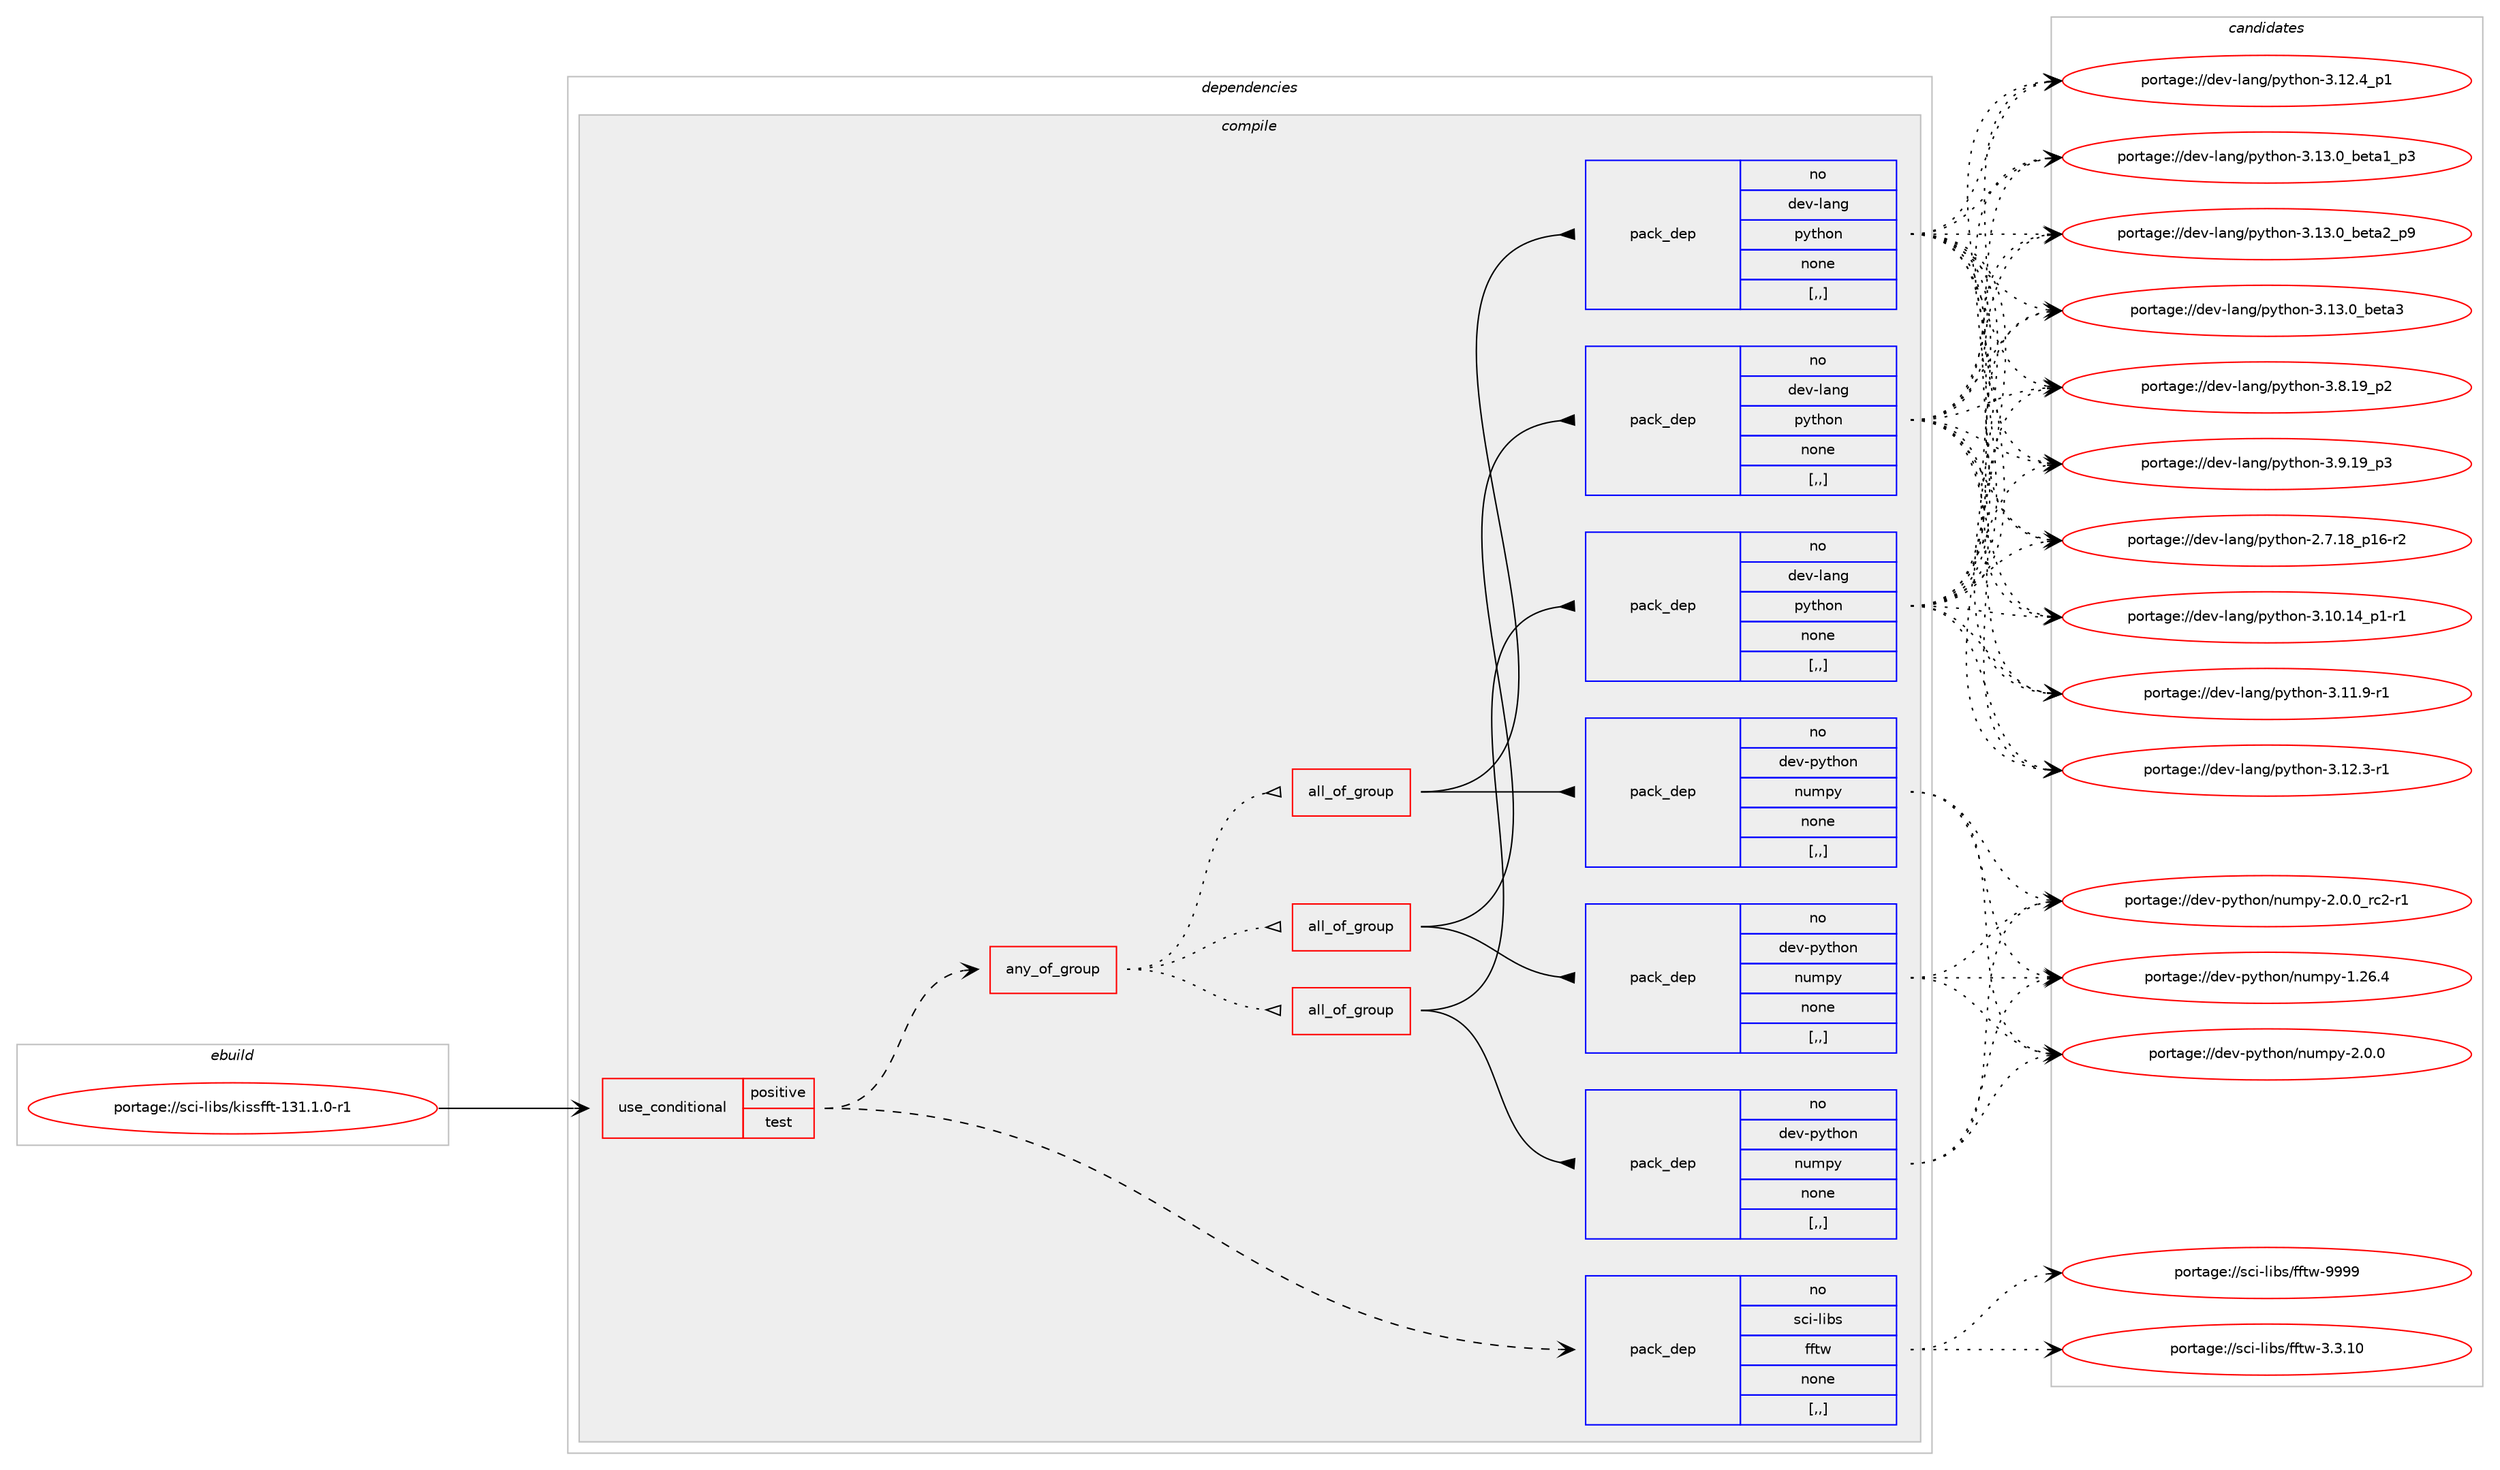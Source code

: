 digraph prolog {

# *************
# Graph options
# *************

newrank=true;
concentrate=true;
compound=true;
graph [rankdir=LR,fontname=Helvetica,fontsize=10,ranksep=1.5];#, ranksep=2.5, nodesep=0.2];
edge  [arrowhead=vee];
node  [fontname=Helvetica,fontsize=10];

# **********
# The ebuild
# **********

subgraph cluster_leftcol {
color=gray;
rank=same;
label=<<i>ebuild</i>>;
id [label="portage://sci-libs/kissfft-131.1.0-r1", color=red, width=4, href="../sci-libs/kissfft-131.1.0-r1.svg"];
}

# ****************
# The dependencies
# ****************

subgraph cluster_midcol {
color=gray;
label=<<i>dependencies</i>>;
subgraph cluster_compile {
fillcolor="#eeeeee";
style=filled;
label=<<i>compile</i>>;
subgraph cond103878 {
dependency393213 [label=<<TABLE BORDER="0" CELLBORDER="1" CELLSPACING="0" CELLPADDING="4"><TR><TD ROWSPAN="3" CELLPADDING="10">use_conditional</TD></TR><TR><TD>positive</TD></TR><TR><TD>test</TD></TR></TABLE>>, shape=none, color=red];
subgraph pack286538 {
dependency393214 [label=<<TABLE BORDER="0" CELLBORDER="1" CELLSPACING="0" CELLPADDING="4" WIDTH="220"><TR><TD ROWSPAN="6" CELLPADDING="30">pack_dep</TD></TR><TR><TD WIDTH="110">no</TD></TR><TR><TD>sci-libs</TD></TR><TR><TD>fftw</TD></TR><TR><TD>none</TD></TR><TR><TD>[,,]</TD></TR></TABLE>>, shape=none, color=blue];
}
dependency393213:e -> dependency393214:w [weight=20,style="dashed",arrowhead="vee"];
subgraph any2610 {
dependency393215 [label=<<TABLE BORDER="0" CELLBORDER="1" CELLSPACING="0" CELLPADDING="4"><TR><TD CELLPADDING="10">any_of_group</TD></TR></TABLE>>, shape=none, color=red];subgraph all190 {
dependency393216 [label=<<TABLE BORDER="0" CELLBORDER="1" CELLSPACING="0" CELLPADDING="4"><TR><TD CELLPADDING="10">all_of_group</TD></TR></TABLE>>, shape=none, color=red];subgraph pack286539 {
dependency393217 [label=<<TABLE BORDER="0" CELLBORDER="1" CELLSPACING="0" CELLPADDING="4" WIDTH="220"><TR><TD ROWSPAN="6" CELLPADDING="30">pack_dep</TD></TR><TR><TD WIDTH="110">no</TD></TR><TR><TD>dev-lang</TD></TR><TR><TD>python</TD></TR><TR><TD>none</TD></TR><TR><TD>[,,]</TD></TR></TABLE>>, shape=none, color=blue];
}
dependency393216:e -> dependency393217:w [weight=20,style="solid",arrowhead="inv"];
subgraph pack286540 {
dependency393218 [label=<<TABLE BORDER="0" CELLBORDER="1" CELLSPACING="0" CELLPADDING="4" WIDTH="220"><TR><TD ROWSPAN="6" CELLPADDING="30">pack_dep</TD></TR><TR><TD WIDTH="110">no</TD></TR><TR><TD>dev-python</TD></TR><TR><TD>numpy</TD></TR><TR><TD>none</TD></TR><TR><TD>[,,]</TD></TR></TABLE>>, shape=none, color=blue];
}
dependency393216:e -> dependency393218:w [weight=20,style="solid",arrowhead="inv"];
}
dependency393215:e -> dependency393216:w [weight=20,style="dotted",arrowhead="oinv"];
subgraph all191 {
dependency393219 [label=<<TABLE BORDER="0" CELLBORDER="1" CELLSPACING="0" CELLPADDING="4"><TR><TD CELLPADDING="10">all_of_group</TD></TR></TABLE>>, shape=none, color=red];subgraph pack286541 {
dependency393220 [label=<<TABLE BORDER="0" CELLBORDER="1" CELLSPACING="0" CELLPADDING="4" WIDTH="220"><TR><TD ROWSPAN="6" CELLPADDING="30">pack_dep</TD></TR><TR><TD WIDTH="110">no</TD></TR><TR><TD>dev-lang</TD></TR><TR><TD>python</TD></TR><TR><TD>none</TD></TR><TR><TD>[,,]</TD></TR></TABLE>>, shape=none, color=blue];
}
dependency393219:e -> dependency393220:w [weight=20,style="solid",arrowhead="inv"];
subgraph pack286542 {
dependency393221 [label=<<TABLE BORDER="0" CELLBORDER="1" CELLSPACING="0" CELLPADDING="4" WIDTH="220"><TR><TD ROWSPAN="6" CELLPADDING="30">pack_dep</TD></TR><TR><TD WIDTH="110">no</TD></TR><TR><TD>dev-python</TD></TR><TR><TD>numpy</TD></TR><TR><TD>none</TD></TR><TR><TD>[,,]</TD></TR></TABLE>>, shape=none, color=blue];
}
dependency393219:e -> dependency393221:w [weight=20,style="solid",arrowhead="inv"];
}
dependency393215:e -> dependency393219:w [weight=20,style="dotted",arrowhead="oinv"];
subgraph all192 {
dependency393222 [label=<<TABLE BORDER="0" CELLBORDER="1" CELLSPACING="0" CELLPADDING="4"><TR><TD CELLPADDING="10">all_of_group</TD></TR></TABLE>>, shape=none, color=red];subgraph pack286543 {
dependency393223 [label=<<TABLE BORDER="0" CELLBORDER="1" CELLSPACING="0" CELLPADDING="4" WIDTH="220"><TR><TD ROWSPAN="6" CELLPADDING="30">pack_dep</TD></TR><TR><TD WIDTH="110">no</TD></TR><TR><TD>dev-lang</TD></TR><TR><TD>python</TD></TR><TR><TD>none</TD></TR><TR><TD>[,,]</TD></TR></TABLE>>, shape=none, color=blue];
}
dependency393222:e -> dependency393223:w [weight=20,style="solid",arrowhead="inv"];
subgraph pack286544 {
dependency393224 [label=<<TABLE BORDER="0" CELLBORDER="1" CELLSPACING="0" CELLPADDING="4" WIDTH="220"><TR><TD ROWSPAN="6" CELLPADDING="30">pack_dep</TD></TR><TR><TD WIDTH="110">no</TD></TR><TR><TD>dev-python</TD></TR><TR><TD>numpy</TD></TR><TR><TD>none</TD></TR><TR><TD>[,,]</TD></TR></TABLE>>, shape=none, color=blue];
}
dependency393222:e -> dependency393224:w [weight=20,style="solid",arrowhead="inv"];
}
dependency393215:e -> dependency393222:w [weight=20,style="dotted",arrowhead="oinv"];
}
dependency393213:e -> dependency393215:w [weight=20,style="dashed",arrowhead="vee"];
}
id:e -> dependency393213:w [weight=20,style="solid",arrowhead="vee"];
}
subgraph cluster_compileandrun {
fillcolor="#eeeeee";
style=filled;
label=<<i>compile and run</i>>;
}
subgraph cluster_run {
fillcolor="#eeeeee";
style=filled;
label=<<i>run</i>>;
}
}

# **************
# The candidates
# **************

subgraph cluster_choices {
rank=same;
color=gray;
label=<<i>candidates</i>>;

subgraph choice286538 {
color=black;
nodesep=1;
choice1159910545108105981154710210211611945514651464948 [label="portage://sci-libs/fftw-3.3.10", color=red, width=4,href="../sci-libs/fftw-3.3.10.svg"];
choice115991054510810598115471021021161194557575757 [label="portage://sci-libs/fftw-9999", color=red, width=4,href="../sci-libs/fftw-9999.svg"];
dependency393214:e -> choice1159910545108105981154710210211611945514651464948:w [style=dotted,weight="100"];
dependency393214:e -> choice115991054510810598115471021021161194557575757:w [style=dotted,weight="100"];
}
subgraph choice286539 {
color=black;
nodesep=1;
choice100101118451089711010347112121116104111110455046554649569511249544511450 [label="portage://dev-lang/python-2.7.18_p16-r2", color=red, width=4,href="../dev-lang/python-2.7.18_p16-r2.svg"];
choice100101118451089711010347112121116104111110455146494846495295112494511449 [label="portage://dev-lang/python-3.10.14_p1-r1", color=red, width=4,href="../dev-lang/python-3.10.14_p1-r1.svg"];
choice100101118451089711010347112121116104111110455146494946574511449 [label="portage://dev-lang/python-3.11.9-r1", color=red, width=4,href="../dev-lang/python-3.11.9-r1.svg"];
choice100101118451089711010347112121116104111110455146495046514511449 [label="portage://dev-lang/python-3.12.3-r1", color=red, width=4,href="../dev-lang/python-3.12.3-r1.svg"];
choice100101118451089711010347112121116104111110455146495046529511249 [label="portage://dev-lang/python-3.12.4_p1", color=red, width=4,href="../dev-lang/python-3.12.4_p1.svg"];
choice10010111845108971101034711212111610411111045514649514648959810111697499511251 [label="portage://dev-lang/python-3.13.0_beta1_p3", color=red, width=4,href="../dev-lang/python-3.13.0_beta1_p3.svg"];
choice10010111845108971101034711212111610411111045514649514648959810111697509511257 [label="portage://dev-lang/python-3.13.0_beta2_p9", color=red, width=4,href="../dev-lang/python-3.13.0_beta2_p9.svg"];
choice1001011184510897110103471121211161041111104551464951464895981011169751 [label="portage://dev-lang/python-3.13.0_beta3", color=red, width=4,href="../dev-lang/python-3.13.0_beta3.svg"];
choice100101118451089711010347112121116104111110455146564649579511250 [label="portage://dev-lang/python-3.8.19_p2", color=red, width=4,href="../dev-lang/python-3.8.19_p2.svg"];
choice100101118451089711010347112121116104111110455146574649579511251 [label="portage://dev-lang/python-3.9.19_p3", color=red, width=4,href="../dev-lang/python-3.9.19_p3.svg"];
dependency393217:e -> choice100101118451089711010347112121116104111110455046554649569511249544511450:w [style=dotted,weight="100"];
dependency393217:e -> choice100101118451089711010347112121116104111110455146494846495295112494511449:w [style=dotted,weight="100"];
dependency393217:e -> choice100101118451089711010347112121116104111110455146494946574511449:w [style=dotted,weight="100"];
dependency393217:e -> choice100101118451089711010347112121116104111110455146495046514511449:w [style=dotted,weight="100"];
dependency393217:e -> choice100101118451089711010347112121116104111110455146495046529511249:w [style=dotted,weight="100"];
dependency393217:e -> choice10010111845108971101034711212111610411111045514649514648959810111697499511251:w [style=dotted,weight="100"];
dependency393217:e -> choice10010111845108971101034711212111610411111045514649514648959810111697509511257:w [style=dotted,weight="100"];
dependency393217:e -> choice1001011184510897110103471121211161041111104551464951464895981011169751:w [style=dotted,weight="100"];
dependency393217:e -> choice100101118451089711010347112121116104111110455146564649579511250:w [style=dotted,weight="100"];
dependency393217:e -> choice100101118451089711010347112121116104111110455146574649579511251:w [style=dotted,weight="100"];
}
subgraph choice286540 {
color=black;
nodesep=1;
choice100101118451121211161041111104711011710911212145494650544652 [label="portage://dev-python/numpy-1.26.4", color=red, width=4,href="../dev-python/numpy-1.26.4.svg"];
choice1001011184511212111610411111047110117109112121455046484648 [label="portage://dev-python/numpy-2.0.0", color=red, width=4,href="../dev-python/numpy-2.0.0.svg"];
choice10010111845112121116104111110471101171091121214550464846489511499504511449 [label="portage://dev-python/numpy-2.0.0_rc2-r1", color=red, width=4,href="../dev-python/numpy-2.0.0_rc2-r1.svg"];
dependency393218:e -> choice100101118451121211161041111104711011710911212145494650544652:w [style=dotted,weight="100"];
dependency393218:e -> choice1001011184511212111610411111047110117109112121455046484648:w [style=dotted,weight="100"];
dependency393218:e -> choice10010111845112121116104111110471101171091121214550464846489511499504511449:w [style=dotted,weight="100"];
}
subgraph choice286541 {
color=black;
nodesep=1;
choice100101118451089711010347112121116104111110455046554649569511249544511450 [label="portage://dev-lang/python-2.7.18_p16-r2", color=red, width=4,href="../dev-lang/python-2.7.18_p16-r2.svg"];
choice100101118451089711010347112121116104111110455146494846495295112494511449 [label="portage://dev-lang/python-3.10.14_p1-r1", color=red, width=4,href="../dev-lang/python-3.10.14_p1-r1.svg"];
choice100101118451089711010347112121116104111110455146494946574511449 [label="portage://dev-lang/python-3.11.9-r1", color=red, width=4,href="../dev-lang/python-3.11.9-r1.svg"];
choice100101118451089711010347112121116104111110455146495046514511449 [label="portage://dev-lang/python-3.12.3-r1", color=red, width=4,href="../dev-lang/python-3.12.3-r1.svg"];
choice100101118451089711010347112121116104111110455146495046529511249 [label="portage://dev-lang/python-3.12.4_p1", color=red, width=4,href="../dev-lang/python-3.12.4_p1.svg"];
choice10010111845108971101034711212111610411111045514649514648959810111697499511251 [label="portage://dev-lang/python-3.13.0_beta1_p3", color=red, width=4,href="../dev-lang/python-3.13.0_beta1_p3.svg"];
choice10010111845108971101034711212111610411111045514649514648959810111697509511257 [label="portage://dev-lang/python-3.13.0_beta2_p9", color=red, width=4,href="../dev-lang/python-3.13.0_beta2_p9.svg"];
choice1001011184510897110103471121211161041111104551464951464895981011169751 [label="portage://dev-lang/python-3.13.0_beta3", color=red, width=4,href="../dev-lang/python-3.13.0_beta3.svg"];
choice100101118451089711010347112121116104111110455146564649579511250 [label="portage://dev-lang/python-3.8.19_p2", color=red, width=4,href="../dev-lang/python-3.8.19_p2.svg"];
choice100101118451089711010347112121116104111110455146574649579511251 [label="portage://dev-lang/python-3.9.19_p3", color=red, width=4,href="../dev-lang/python-3.9.19_p3.svg"];
dependency393220:e -> choice100101118451089711010347112121116104111110455046554649569511249544511450:w [style=dotted,weight="100"];
dependency393220:e -> choice100101118451089711010347112121116104111110455146494846495295112494511449:w [style=dotted,weight="100"];
dependency393220:e -> choice100101118451089711010347112121116104111110455146494946574511449:w [style=dotted,weight="100"];
dependency393220:e -> choice100101118451089711010347112121116104111110455146495046514511449:w [style=dotted,weight="100"];
dependency393220:e -> choice100101118451089711010347112121116104111110455146495046529511249:w [style=dotted,weight="100"];
dependency393220:e -> choice10010111845108971101034711212111610411111045514649514648959810111697499511251:w [style=dotted,weight="100"];
dependency393220:e -> choice10010111845108971101034711212111610411111045514649514648959810111697509511257:w [style=dotted,weight="100"];
dependency393220:e -> choice1001011184510897110103471121211161041111104551464951464895981011169751:w [style=dotted,weight="100"];
dependency393220:e -> choice100101118451089711010347112121116104111110455146564649579511250:w [style=dotted,weight="100"];
dependency393220:e -> choice100101118451089711010347112121116104111110455146574649579511251:w [style=dotted,weight="100"];
}
subgraph choice286542 {
color=black;
nodesep=1;
choice100101118451121211161041111104711011710911212145494650544652 [label="portage://dev-python/numpy-1.26.4", color=red, width=4,href="../dev-python/numpy-1.26.4.svg"];
choice1001011184511212111610411111047110117109112121455046484648 [label="portage://dev-python/numpy-2.0.0", color=red, width=4,href="../dev-python/numpy-2.0.0.svg"];
choice10010111845112121116104111110471101171091121214550464846489511499504511449 [label="portage://dev-python/numpy-2.0.0_rc2-r1", color=red, width=4,href="../dev-python/numpy-2.0.0_rc2-r1.svg"];
dependency393221:e -> choice100101118451121211161041111104711011710911212145494650544652:w [style=dotted,weight="100"];
dependency393221:e -> choice1001011184511212111610411111047110117109112121455046484648:w [style=dotted,weight="100"];
dependency393221:e -> choice10010111845112121116104111110471101171091121214550464846489511499504511449:w [style=dotted,weight="100"];
}
subgraph choice286543 {
color=black;
nodesep=1;
choice100101118451089711010347112121116104111110455046554649569511249544511450 [label="portage://dev-lang/python-2.7.18_p16-r2", color=red, width=4,href="../dev-lang/python-2.7.18_p16-r2.svg"];
choice100101118451089711010347112121116104111110455146494846495295112494511449 [label="portage://dev-lang/python-3.10.14_p1-r1", color=red, width=4,href="../dev-lang/python-3.10.14_p1-r1.svg"];
choice100101118451089711010347112121116104111110455146494946574511449 [label="portage://dev-lang/python-3.11.9-r1", color=red, width=4,href="../dev-lang/python-3.11.9-r1.svg"];
choice100101118451089711010347112121116104111110455146495046514511449 [label="portage://dev-lang/python-3.12.3-r1", color=red, width=4,href="../dev-lang/python-3.12.3-r1.svg"];
choice100101118451089711010347112121116104111110455146495046529511249 [label="portage://dev-lang/python-3.12.4_p1", color=red, width=4,href="../dev-lang/python-3.12.4_p1.svg"];
choice10010111845108971101034711212111610411111045514649514648959810111697499511251 [label="portage://dev-lang/python-3.13.0_beta1_p3", color=red, width=4,href="../dev-lang/python-3.13.0_beta1_p3.svg"];
choice10010111845108971101034711212111610411111045514649514648959810111697509511257 [label="portage://dev-lang/python-3.13.0_beta2_p9", color=red, width=4,href="../dev-lang/python-3.13.0_beta2_p9.svg"];
choice1001011184510897110103471121211161041111104551464951464895981011169751 [label="portage://dev-lang/python-3.13.0_beta3", color=red, width=4,href="../dev-lang/python-3.13.0_beta3.svg"];
choice100101118451089711010347112121116104111110455146564649579511250 [label="portage://dev-lang/python-3.8.19_p2", color=red, width=4,href="../dev-lang/python-3.8.19_p2.svg"];
choice100101118451089711010347112121116104111110455146574649579511251 [label="portage://dev-lang/python-3.9.19_p3", color=red, width=4,href="../dev-lang/python-3.9.19_p3.svg"];
dependency393223:e -> choice100101118451089711010347112121116104111110455046554649569511249544511450:w [style=dotted,weight="100"];
dependency393223:e -> choice100101118451089711010347112121116104111110455146494846495295112494511449:w [style=dotted,weight="100"];
dependency393223:e -> choice100101118451089711010347112121116104111110455146494946574511449:w [style=dotted,weight="100"];
dependency393223:e -> choice100101118451089711010347112121116104111110455146495046514511449:w [style=dotted,weight="100"];
dependency393223:e -> choice100101118451089711010347112121116104111110455146495046529511249:w [style=dotted,weight="100"];
dependency393223:e -> choice10010111845108971101034711212111610411111045514649514648959810111697499511251:w [style=dotted,weight="100"];
dependency393223:e -> choice10010111845108971101034711212111610411111045514649514648959810111697509511257:w [style=dotted,weight="100"];
dependency393223:e -> choice1001011184510897110103471121211161041111104551464951464895981011169751:w [style=dotted,weight="100"];
dependency393223:e -> choice100101118451089711010347112121116104111110455146564649579511250:w [style=dotted,weight="100"];
dependency393223:e -> choice100101118451089711010347112121116104111110455146574649579511251:w [style=dotted,weight="100"];
}
subgraph choice286544 {
color=black;
nodesep=1;
choice100101118451121211161041111104711011710911212145494650544652 [label="portage://dev-python/numpy-1.26.4", color=red, width=4,href="../dev-python/numpy-1.26.4.svg"];
choice1001011184511212111610411111047110117109112121455046484648 [label="portage://dev-python/numpy-2.0.0", color=red, width=4,href="../dev-python/numpy-2.0.0.svg"];
choice10010111845112121116104111110471101171091121214550464846489511499504511449 [label="portage://dev-python/numpy-2.0.0_rc2-r1", color=red, width=4,href="../dev-python/numpy-2.0.0_rc2-r1.svg"];
dependency393224:e -> choice100101118451121211161041111104711011710911212145494650544652:w [style=dotted,weight="100"];
dependency393224:e -> choice1001011184511212111610411111047110117109112121455046484648:w [style=dotted,weight="100"];
dependency393224:e -> choice10010111845112121116104111110471101171091121214550464846489511499504511449:w [style=dotted,weight="100"];
}
}

}

